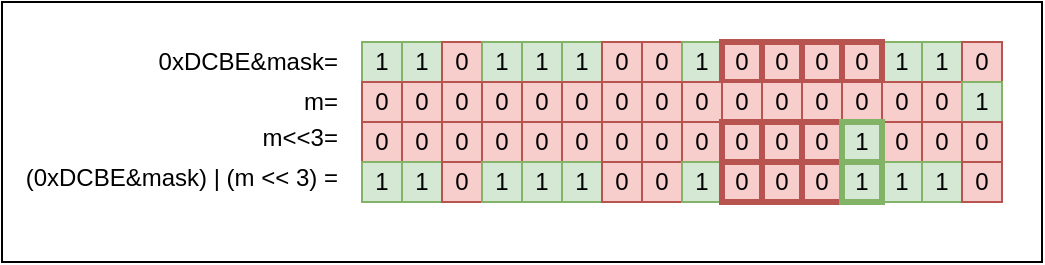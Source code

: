 <mxfile version="20.8.16" type="device"><diagram name="Page-1" id="YknZDjjQzE4K8jaiKo9W"><mxGraphModel dx="530" dy="407" grid="1" gridSize="10" guides="1" tooltips="1" connect="1" arrows="1" fold="1" page="1" pageScale="1" pageWidth="827" pageHeight="1169" math="0" shadow="0"><root><mxCell id="0"/><mxCell id="1" parent="0"/><mxCell id="OZgFBhSWcPv0d05gYLlf-55" value="" style="rounded=0;whiteSpace=wrap;html=1;strokeWidth=1;" vertex="1" parent="1"><mxGeometry x="150" y="320" width="520" height="130" as="geometry"/></mxCell><mxCell id="OZgFBhSWcPv0d05gYLlf-34" value="1" style="rounded=0;whiteSpace=wrap;html=1;fillColor=#d5e8d4;strokeColor=#82b366;" vertex="1" parent="1"><mxGeometry x="330" y="340" width="20" height="20" as="geometry"/></mxCell><mxCell id="OZgFBhSWcPv0d05gYLlf-35" value="1" style="rounded=0;whiteSpace=wrap;html=1;fillColor=#d5e8d4;strokeColor=#82b366;" vertex="1" parent="1"><mxGeometry x="350" y="340" width="20" height="20" as="geometry"/></mxCell><mxCell id="OZgFBhSWcPv0d05gYLlf-36" value="0" style="rounded=0;whiteSpace=wrap;html=1;fillColor=#f8cecc;strokeColor=#b85450;" vertex="1" parent="1"><mxGeometry x="370" y="340" width="20" height="20" as="geometry"/></mxCell><mxCell id="OZgFBhSWcPv0d05gYLlf-37" value="1" style="rounded=0;whiteSpace=wrap;html=1;fillColor=#d5e8d4;strokeColor=#82b366;" vertex="1" parent="1"><mxGeometry x="390" y="340" width="20" height="20" as="geometry"/></mxCell><mxCell id="OZgFBhSWcPv0d05gYLlf-38" value="1" style="rounded=0;whiteSpace=wrap;html=1;fillColor=#d5e8d4;strokeColor=#82b366;" vertex="1" parent="1"><mxGeometry x="410" y="340" width="20" height="20" as="geometry"/></mxCell><mxCell id="OZgFBhSWcPv0d05gYLlf-39" value="1" style="rounded=0;whiteSpace=wrap;html=1;fillColor=#d5e8d4;strokeColor=#82b366;" vertex="1" parent="1"><mxGeometry x="430" y="340" width="20" height="20" as="geometry"/></mxCell><mxCell id="OZgFBhSWcPv0d05gYLlf-40" value="0" style="rounded=0;whiteSpace=wrap;html=1;fillColor=#f8cecc;strokeColor=#b85450;" vertex="1" parent="1"><mxGeometry x="450" y="340" width="20" height="20" as="geometry"/></mxCell><mxCell id="OZgFBhSWcPv0d05gYLlf-41" value="0" style="rounded=0;whiteSpace=wrap;html=1;fillColor=#f8cecc;strokeColor=#b85450;" vertex="1" parent="1"><mxGeometry x="470" y="340" width="20" height="20" as="geometry"/></mxCell><mxCell id="OZgFBhSWcPv0d05gYLlf-42" value="1" style="rounded=0;whiteSpace=wrap;html=1;fillColor=#d5e8d4;strokeColor=#82b366;" vertex="1" parent="1"><mxGeometry x="490" y="340" width="20" height="20" as="geometry"/></mxCell><mxCell id="OZgFBhSWcPv0d05gYLlf-43" value="0" style="rounded=0;whiteSpace=wrap;html=1;fillColor=#f8cecc;strokeColor=#b85450;strokeWidth=3;" vertex="1" parent="1"><mxGeometry x="510" y="340" width="20" height="20" as="geometry"/></mxCell><mxCell id="OZgFBhSWcPv0d05gYLlf-44" value="0" style="rounded=0;whiteSpace=wrap;html=1;fillColor=#f8cecc;strokeColor=#b85450;strokeWidth=3;" vertex="1" parent="1"><mxGeometry x="530" y="340" width="20" height="20" as="geometry"/></mxCell><mxCell id="OZgFBhSWcPv0d05gYLlf-45" value="0" style="rounded=0;whiteSpace=wrap;html=1;fillColor=#f8cecc;strokeColor=#b85450;strokeWidth=3;" vertex="1" parent="1"><mxGeometry x="550" y="340" width="20" height="20" as="geometry"/></mxCell><mxCell id="OZgFBhSWcPv0d05gYLlf-47" value="1" style="rounded=0;whiteSpace=wrap;html=1;fillColor=#d5e8d4;strokeColor=#82b366;" vertex="1" parent="1"><mxGeometry x="590" y="340" width="20" height="20" as="geometry"/></mxCell><mxCell id="OZgFBhSWcPv0d05gYLlf-48" value="1" style="rounded=0;whiteSpace=wrap;html=1;fillColor=#d5e8d4;strokeColor=#82b366;" vertex="1" parent="1"><mxGeometry x="610" y="340" width="20" height="20" as="geometry"/></mxCell><mxCell id="OZgFBhSWcPv0d05gYLlf-49" value="0" style="rounded=0;whiteSpace=wrap;html=1;fillColor=#f8cecc;strokeColor=#b85450;" vertex="1" parent="1"><mxGeometry x="630" y="340" width="20" height="20" as="geometry"/></mxCell><mxCell id="OZgFBhSWcPv0d05gYLlf-46" value="0" style="rounded=0;whiteSpace=wrap;html=1;fillColor=#f8cecc;strokeColor=#b85450;strokeWidth=3;" vertex="1" parent="1"><mxGeometry x="570" y="340" width="20" height="20" as="geometry"/></mxCell><mxCell id="OZgFBhSWcPv0d05gYLlf-54" value="0xDCBE&amp;amp;mask=" style="text;html=1;strokeColor=none;fillColor=none;align=right;verticalAlign=middle;whiteSpace=wrap;rounded=0;" vertex="1" parent="1"><mxGeometry x="240" y="342.5" width="80" height="15" as="geometry"/></mxCell><mxCell id="OZgFBhSWcPv0d05gYLlf-72" value="0" style="rounded=0;whiteSpace=wrap;html=1;fillColor=#f8cecc;strokeColor=#b85450;strokeWidth=1;" vertex="1" parent="1"><mxGeometry x="330" y="360" width="20" height="20" as="geometry"/></mxCell><mxCell id="OZgFBhSWcPv0d05gYLlf-73" value="0" style="rounded=0;whiteSpace=wrap;html=1;fillColor=#f8cecc;strokeColor=#b85450;strokeWidth=1;" vertex="1" parent="1"><mxGeometry x="350" y="360" width="20" height="20" as="geometry"/></mxCell><mxCell id="OZgFBhSWcPv0d05gYLlf-74" value="0" style="rounded=0;whiteSpace=wrap;html=1;fillColor=#f8cecc;strokeColor=#b85450;strokeWidth=1;" vertex="1" parent="1"><mxGeometry x="370" y="360" width="20" height="20" as="geometry"/></mxCell><mxCell id="OZgFBhSWcPv0d05gYLlf-75" value="0" style="rounded=0;whiteSpace=wrap;html=1;fillColor=#f8cecc;strokeColor=#b85450;strokeWidth=1;" vertex="1" parent="1"><mxGeometry x="390" y="360" width="20" height="20" as="geometry"/></mxCell><mxCell id="OZgFBhSWcPv0d05gYLlf-76" value="0" style="rounded=0;whiteSpace=wrap;html=1;fillColor=#f8cecc;strokeColor=#b85450;strokeWidth=1;" vertex="1" parent="1"><mxGeometry x="410" y="360" width="20" height="20" as="geometry"/></mxCell><mxCell id="OZgFBhSWcPv0d05gYLlf-77" value="0" style="rounded=0;whiteSpace=wrap;html=1;fillColor=#f8cecc;strokeColor=#b85450;strokeWidth=1;" vertex="1" parent="1"><mxGeometry x="430" y="360" width="20" height="20" as="geometry"/></mxCell><mxCell id="OZgFBhSWcPv0d05gYLlf-78" value="0" style="rounded=0;whiteSpace=wrap;html=1;fillColor=#f8cecc;strokeColor=#b85450;strokeWidth=1;" vertex="1" parent="1"><mxGeometry x="450" y="360" width="20" height="20" as="geometry"/></mxCell><mxCell id="OZgFBhSWcPv0d05gYLlf-79" value="0" style="rounded=0;whiteSpace=wrap;html=1;fillColor=#f8cecc;strokeColor=#b85450;strokeWidth=1;" vertex="1" parent="1"><mxGeometry x="470" y="360" width="20" height="20" as="geometry"/></mxCell><mxCell id="OZgFBhSWcPv0d05gYLlf-80" value="0" style="rounded=0;whiteSpace=wrap;html=1;fillColor=#f8cecc;strokeColor=#b85450;strokeWidth=1;" vertex="1" parent="1"><mxGeometry x="490" y="360" width="20" height="20" as="geometry"/></mxCell><mxCell id="OZgFBhSWcPv0d05gYLlf-81" value="0" style="rounded=0;whiteSpace=wrap;html=1;fillColor=#f8cecc;strokeColor=#b85450;strokeWidth=1;" vertex="1" parent="1"><mxGeometry x="510" y="360" width="20" height="20" as="geometry"/></mxCell><mxCell id="OZgFBhSWcPv0d05gYLlf-82" value="0" style="rounded=0;whiteSpace=wrap;html=1;fillColor=#f8cecc;strokeColor=#b85450;strokeWidth=1;" vertex="1" parent="1"><mxGeometry x="530" y="360" width="20" height="20" as="geometry"/></mxCell><mxCell id="OZgFBhSWcPv0d05gYLlf-83" value="0" style="rounded=0;whiteSpace=wrap;html=1;fillColor=#f8cecc;strokeColor=#b85450;strokeWidth=1;" vertex="1" parent="1"><mxGeometry x="550" y="360" width="20" height="20" as="geometry"/></mxCell><mxCell id="OZgFBhSWcPv0d05gYLlf-84" value="0" style="rounded=0;whiteSpace=wrap;html=1;fillColor=#f8cecc;strokeColor=#b85450;strokeWidth=1;" vertex="1" parent="1"><mxGeometry x="590" y="360" width="20" height="20" as="geometry"/></mxCell><mxCell id="OZgFBhSWcPv0d05gYLlf-85" value="0" style="rounded=0;whiteSpace=wrap;html=1;fillColor=#f8cecc;strokeColor=#b85450;strokeWidth=1;" vertex="1" parent="1"><mxGeometry x="610" y="360" width="20" height="20" as="geometry"/></mxCell><mxCell id="OZgFBhSWcPv0d05gYLlf-86" value="1" style="rounded=0;whiteSpace=wrap;html=1;fillColor=#d5e8d4;strokeColor=#82b366;strokeWidth=1;" vertex="1" parent="1"><mxGeometry x="630" y="360" width="20" height="20" as="geometry"/></mxCell><mxCell id="OZgFBhSWcPv0d05gYLlf-87" value="0" style="rounded=0;whiteSpace=wrap;html=1;fillColor=#f8cecc;strokeColor=#b85450;strokeWidth=1;" vertex="1" parent="1"><mxGeometry x="570" y="360" width="20" height="20" as="geometry"/></mxCell><mxCell id="OZgFBhSWcPv0d05gYLlf-88" value="m=" style="text;html=1;strokeColor=none;fillColor=none;align=right;verticalAlign=middle;whiteSpace=wrap;rounded=0;" vertex="1" parent="1"><mxGeometry x="240" y="362.5" width="80" height="15" as="geometry"/></mxCell><mxCell id="OZgFBhSWcPv0d05gYLlf-105" value="0" style="rounded=0;whiteSpace=wrap;html=1;fillColor=#f8cecc;strokeColor=#b85450;strokeWidth=1;" vertex="1" parent="1"><mxGeometry x="330" y="380" width="20" height="20" as="geometry"/></mxCell><mxCell id="OZgFBhSWcPv0d05gYLlf-106" value="0" style="rounded=0;whiteSpace=wrap;html=1;fillColor=#f8cecc;strokeColor=#b85450;strokeWidth=1;" vertex="1" parent="1"><mxGeometry x="350" y="380" width="20" height="20" as="geometry"/></mxCell><mxCell id="OZgFBhSWcPv0d05gYLlf-107" value="0" style="rounded=0;whiteSpace=wrap;html=1;fillColor=#f8cecc;strokeColor=#b85450;strokeWidth=1;" vertex="1" parent="1"><mxGeometry x="370" y="380" width="20" height="20" as="geometry"/></mxCell><mxCell id="OZgFBhSWcPv0d05gYLlf-108" value="0" style="rounded=0;whiteSpace=wrap;html=1;fillColor=#f8cecc;strokeColor=#b85450;strokeWidth=1;" vertex="1" parent="1"><mxGeometry x="390" y="380" width="20" height="20" as="geometry"/></mxCell><mxCell id="OZgFBhSWcPv0d05gYLlf-109" value="0" style="rounded=0;whiteSpace=wrap;html=1;fillColor=#f8cecc;strokeColor=#b85450;strokeWidth=1;" vertex="1" parent="1"><mxGeometry x="410" y="380" width="20" height="20" as="geometry"/></mxCell><mxCell id="OZgFBhSWcPv0d05gYLlf-110" value="0" style="rounded=0;whiteSpace=wrap;html=1;fillColor=#f8cecc;strokeColor=#b85450;strokeWidth=1;" vertex="1" parent="1"><mxGeometry x="430" y="380" width="20" height="20" as="geometry"/></mxCell><mxCell id="OZgFBhSWcPv0d05gYLlf-111" value="0" style="rounded=0;whiteSpace=wrap;html=1;fillColor=#f8cecc;strokeColor=#b85450;strokeWidth=1;" vertex="1" parent="1"><mxGeometry x="450" y="380" width="20" height="20" as="geometry"/></mxCell><mxCell id="OZgFBhSWcPv0d05gYLlf-112" value="0" style="rounded=0;whiteSpace=wrap;html=1;fillColor=#f8cecc;strokeColor=#b85450;strokeWidth=1;" vertex="1" parent="1"><mxGeometry x="470" y="380" width="20" height="20" as="geometry"/></mxCell><mxCell id="OZgFBhSWcPv0d05gYLlf-113" value="0" style="rounded=0;whiteSpace=wrap;html=1;fillColor=#f8cecc;strokeColor=#b85450;strokeWidth=1;" vertex="1" parent="1"><mxGeometry x="490" y="380" width="20" height="20" as="geometry"/></mxCell><mxCell id="OZgFBhSWcPv0d05gYLlf-114" value="0" style="rounded=0;whiteSpace=wrap;html=1;fillColor=#f8cecc;strokeColor=#b85450;strokeWidth=3;" vertex="1" parent="1"><mxGeometry x="510" y="380" width="20" height="20" as="geometry"/></mxCell><mxCell id="OZgFBhSWcPv0d05gYLlf-115" value="0" style="rounded=0;whiteSpace=wrap;html=1;fillColor=#f8cecc;strokeColor=#b85450;strokeWidth=3;" vertex="1" parent="1"><mxGeometry x="530" y="380" width="20" height="20" as="geometry"/></mxCell><mxCell id="OZgFBhSWcPv0d05gYLlf-116" value="0" style="rounded=0;whiteSpace=wrap;html=1;fillColor=#f8cecc;strokeColor=#b85450;strokeWidth=3;" vertex="1" parent="1"><mxGeometry x="550" y="380" width="20" height="20" as="geometry"/></mxCell><mxCell id="OZgFBhSWcPv0d05gYLlf-117" value="0" style="rounded=0;whiteSpace=wrap;html=1;fillColor=#f8cecc;strokeColor=#b85450;strokeWidth=1;" vertex="1" parent="1"><mxGeometry x="590" y="380" width="20" height="20" as="geometry"/></mxCell><mxCell id="OZgFBhSWcPv0d05gYLlf-118" value="0" style="rounded=0;whiteSpace=wrap;html=1;fillColor=#f8cecc;strokeColor=#b85450;strokeWidth=1;" vertex="1" parent="1"><mxGeometry x="610" y="380" width="20" height="20" as="geometry"/></mxCell><mxCell id="OZgFBhSWcPv0d05gYLlf-119" value="0" style="rounded=0;whiteSpace=wrap;html=1;fillColor=#f8cecc;strokeColor=#b85450;strokeWidth=1;" vertex="1" parent="1"><mxGeometry x="630" y="380" width="20" height="20" as="geometry"/></mxCell><mxCell id="OZgFBhSWcPv0d05gYLlf-120" value="1" style="rounded=0;whiteSpace=wrap;html=1;fillColor=#d5e8d4;strokeColor=#82b366;strokeWidth=3;" vertex="1" parent="1"><mxGeometry x="570" y="380" width="20" height="20" as="geometry"/></mxCell><mxCell id="OZgFBhSWcPv0d05gYLlf-121" value="m&amp;lt;&amp;lt;3=" style="text;html=1;strokeColor=none;fillColor=none;align=right;verticalAlign=middle;whiteSpace=wrap;rounded=0;" vertex="1" parent="1"><mxGeometry x="240" y="380" width="80" height="15" as="geometry"/></mxCell><mxCell id="OZgFBhSWcPv0d05gYLlf-122" value="1" style="rounded=0;whiteSpace=wrap;html=1;fillColor=#d5e8d4;strokeColor=#82b366;strokeWidth=1;" vertex="1" parent="1"><mxGeometry x="330" y="400" width="20" height="20" as="geometry"/></mxCell><mxCell id="OZgFBhSWcPv0d05gYLlf-123" value="1" style="rounded=0;whiteSpace=wrap;html=1;fillColor=#d5e8d4;strokeColor=#82b366;strokeWidth=1;" vertex="1" parent="1"><mxGeometry x="350" y="400" width="20" height="20" as="geometry"/></mxCell><mxCell id="OZgFBhSWcPv0d05gYLlf-124" value="0" style="rounded=0;whiteSpace=wrap;html=1;fillColor=#f8cecc;strokeColor=#b85450;strokeWidth=1;" vertex="1" parent="1"><mxGeometry x="370" y="400" width="20" height="20" as="geometry"/></mxCell><mxCell id="OZgFBhSWcPv0d05gYLlf-125" value="1" style="rounded=0;whiteSpace=wrap;html=1;fillColor=#d5e8d4;strokeColor=#82b366;strokeWidth=1;" vertex="1" parent="1"><mxGeometry x="390" y="400" width="20" height="20" as="geometry"/></mxCell><mxCell id="OZgFBhSWcPv0d05gYLlf-126" value="1" style="rounded=0;whiteSpace=wrap;html=1;fillColor=#d5e8d4;strokeColor=#82b366;strokeWidth=1;" vertex="1" parent="1"><mxGeometry x="410" y="400" width="20" height="20" as="geometry"/></mxCell><mxCell id="OZgFBhSWcPv0d05gYLlf-127" value="1" style="rounded=0;whiteSpace=wrap;html=1;fillColor=#d5e8d4;strokeColor=#82b366;strokeWidth=1;" vertex="1" parent="1"><mxGeometry x="430" y="400" width="20" height="20" as="geometry"/></mxCell><mxCell id="OZgFBhSWcPv0d05gYLlf-128" value="0" style="rounded=0;whiteSpace=wrap;html=1;fillColor=#f8cecc;strokeColor=#b85450;strokeWidth=1;" vertex="1" parent="1"><mxGeometry x="450" y="400" width="20" height="20" as="geometry"/></mxCell><mxCell id="OZgFBhSWcPv0d05gYLlf-129" value="0" style="rounded=0;whiteSpace=wrap;html=1;fillColor=#f8cecc;strokeColor=#b85450;strokeWidth=1;" vertex="1" parent="1"><mxGeometry x="470" y="400" width="20" height="20" as="geometry"/></mxCell><mxCell id="OZgFBhSWcPv0d05gYLlf-130" value="1" style="rounded=0;whiteSpace=wrap;html=1;fillColor=#d5e8d4;strokeColor=#82b366;strokeWidth=1;" vertex="1" parent="1"><mxGeometry x="490" y="400" width="20" height="20" as="geometry"/></mxCell><mxCell id="OZgFBhSWcPv0d05gYLlf-131" value="0" style="rounded=0;whiteSpace=wrap;html=1;fillColor=#f8cecc;strokeColor=#b85450;strokeWidth=3;" vertex="1" parent="1"><mxGeometry x="510" y="400" width="20" height="20" as="geometry"/></mxCell><mxCell id="OZgFBhSWcPv0d05gYLlf-132" value="0" style="rounded=0;whiteSpace=wrap;html=1;fillColor=#f8cecc;strokeColor=#b85450;strokeWidth=3;" vertex="1" parent="1"><mxGeometry x="530" y="400" width="20" height="20" as="geometry"/></mxCell><mxCell id="OZgFBhSWcPv0d05gYLlf-133" value="0" style="rounded=0;whiteSpace=wrap;html=1;fillColor=#f8cecc;strokeColor=#b85450;strokeWidth=3;" vertex="1" parent="1"><mxGeometry x="550" y="400" width="20" height="20" as="geometry"/></mxCell><mxCell id="OZgFBhSWcPv0d05gYLlf-134" value="1" style="rounded=0;whiteSpace=wrap;html=1;fillColor=#d5e8d4;strokeColor=#82b366;strokeWidth=1;" vertex="1" parent="1"><mxGeometry x="590" y="400" width="20" height="20" as="geometry"/></mxCell><mxCell id="OZgFBhSWcPv0d05gYLlf-135" value="1" style="rounded=0;whiteSpace=wrap;html=1;fillColor=#d5e8d4;strokeColor=#82b366;strokeWidth=1;" vertex="1" parent="1"><mxGeometry x="610" y="400" width="20" height="20" as="geometry"/></mxCell><mxCell id="OZgFBhSWcPv0d05gYLlf-136" value="0" style="rounded=0;whiteSpace=wrap;html=1;fillColor=#f8cecc;strokeColor=#b85450;strokeWidth=1;" vertex="1" parent="1"><mxGeometry x="630" y="400" width="20" height="20" as="geometry"/></mxCell><mxCell id="OZgFBhSWcPv0d05gYLlf-137" value="1" style="rounded=0;whiteSpace=wrap;html=1;fillColor=#d5e8d4;strokeColor=#82b366;strokeWidth=3;" vertex="1" parent="1"><mxGeometry x="570" y="400" width="20" height="20" as="geometry"/></mxCell><mxCell id="OZgFBhSWcPv0d05gYLlf-138" value="(0xDCBE&amp;amp;mask) | (m &amp;lt;&amp;lt; 3) =" style="text;html=1;strokeColor=none;fillColor=none;align=right;verticalAlign=middle;whiteSpace=wrap;rounded=0;" vertex="1" parent="1"><mxGeometry x="150" y="400" width="170" height="15" as="geometry"/></mxCell></root></mxGraphModel></diagram></mxfile>